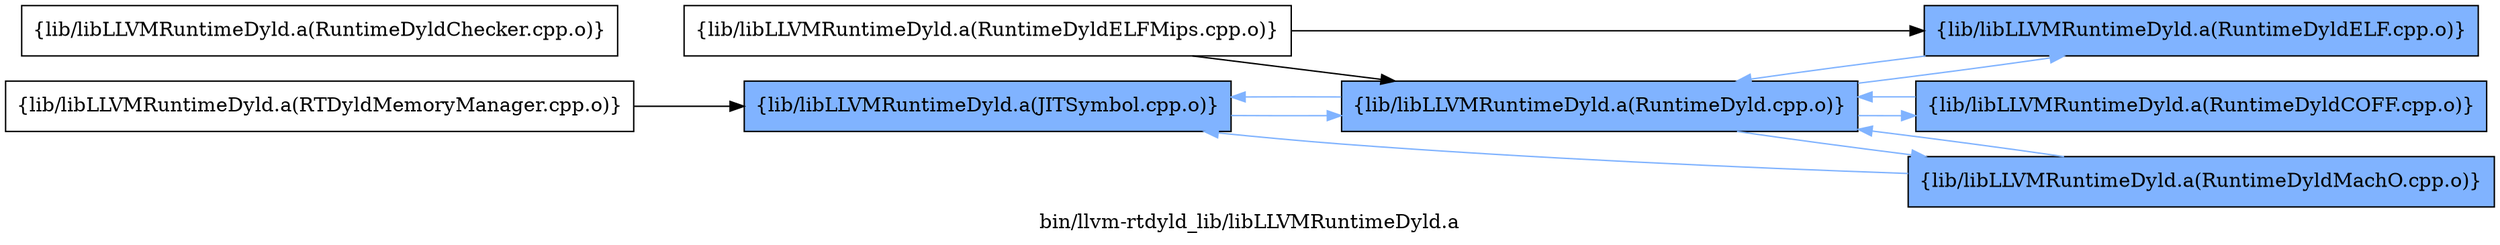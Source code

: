digraph "bin/llvm-rtdyld_lib/libLLVMRuntimeDyld.a" {
	label="bin/llvm-rtdyld_lib/libLLVMRuntimeDyld.a";
	rankdir=LR;
	{ rank=same; Node0x5619e422e6f8;  }
	{ rank=same; Node0x5619e422f4b8;  }

	Node0x5619e422e6f8 [shape=record,shape=box,group=1,style=filled,fillcolor="0.600000 0.5 1",label="{lib/libLLVMRuntimeDyld.a(JITSymbol.cpp.o)}"];
	Node0x5619e422e6f8 -> Node0x5619e422f4b8[color="0.600000 0.5 1"];
	Node0x5619e422df78 [shape=record,shape=box,group=0,label="{lib/libLLVMRuntimeDyld.a(RTDyldMemoryManager.cpp.o)}"];
	Node0x5619e422df78 -> Node0x5619e422e6f8;
	Node0x5619e422f4b8 [shape=record,shape=box,group=1,style=filled,fillcolor="0.600000 0.5 1",label="{lib/libLLVMRuntimeDyld.a(RuntimeDyld.cpp.o)}"];
	Node0x5619e422f4b8 -> Node0x5619e422e6f8[color="0.600000 0.5 1"];
	Node0x5619e422f4b8 -> Node0x5619e4230138[color="0.600000 0.5 1"];
	Node0x5619e422f4b8 -> Node0x5619e4230368[color="0.600000 0.5 1"];
	Node0x5619e422f4b8 -> Node0x5619e4231088[color="0.600000 0.5 1"];
	Node0x5619e4231df8 [shape=record,shape=box,group=0,label="{lib/libLLVMRuntimeDyld.a(RuntimeDyldChecker.cpp.o)}"];
	Node0x5619e4230138 [shape=record,shape=box,group=1,style=filled,fillcolor="0.600000 0.5 1",label="{lib/libLLVMRuntimeDyld.a(RuntimeDyldCOFF.cpp.o)}"];
	Node0x5619e4230138 -> Node0x5619e422f4b8[color="0.600000 0.5 1"];
	Node0x5619e4230368 [shape=record,shape=box,group=1,style=filled,fillcolor="0.600000 0.5 1",label="{lib/libLLVMRuntimeDyld.a(RuntimeDyldELF.cpp.o)}"];
	Node0x5619e4230368 -> Node0x5619e422f4b8[color="0.600000 0.5 1"];
	Node0x5619e4231088 [shape=record,shape=box,group=1,style=filled,fillcolor="0.600000 0.5 1",label="{lib/libLLVMRuntimeDyld.a(RuntimeDyldMachO.cpp.o)}"];
	Node0x5619e4231088 -> Node0x5619e422e6f8[color="0.600000 0.5 1"];
	Node0x5619e4231088 -> Node0x5619e422f4b8[color="0.600000 0.5 1"];
	Node0x5619e422eba8 [shape=record,shape=box,group=0,label="{lib/libLLVMRuntimeDyld.a(RuntimeDyldELFMips.cpp.o)}"];
	Node0x5619e422eba8 -> Node0x5619e422f4b8;
	Node0x5619e422eba8 -> Node0x5619e4230368;
}
